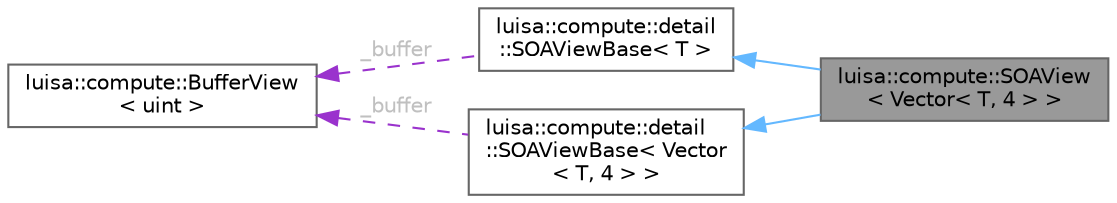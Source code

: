 digraph "luisa::compute::SOAView&lt; Vector&lt; T, 4 &gt; &gt;"
{
 // LATEX_PDF_SIZE
  bgcolor="transparent";
  edge [fontname=Helvetica,fontsize=10,labelfontname=Helvetica,labelfontsize=10];
  node [fontname=Helvetica,fontsize=10,shape=box,height=0.2,width=0.4];
  rankdir="LR";
  Node1 [id="Node000001",label="luisa::compute::SOAView\l\< Vector\< T, 4 \> \>",height=0.2,width=0.4,color="gray40", fillcolor="grey60", style="filled", fontcolor="black",tooltip=" "];
  Node2 -> Node1 [id="edge5_Node000001_Node000002",dir="back",color="steelblue1",style="solid",tooltip=" "];
  Node2 [id="Node000002",label="luisa::compute::detail\l::SOAViewBase\< T \>",height=0.2,width=0.4,color="gray40", fillcolor="white", style="filled",URL="$classluisa_1_1compute_1_1detail_1_1_s_o_a_view_base.html",tooltip=" "];
  Node3 -> Node2 [id="edge6_Node000002_Node000003",dir="back",color="darkorchid3",style="dashed",tooltip=" ",label=" _buffer",fontcolor="grey" ];
  Node3 [id="Node000003",label="luisa::compute::BufferView\l\< uint \>",height=0.2,width=0.4,color="gray40", fillcolor="white", style="filled",URL="$classluisa_1_1compute_1_1_buffer_view.html",tooltip=" "];
  Node4 -> Node1 [id="edge7_Node000001_Node000004",dir="back",color="steelblue1",style="solid",tooltip=" "];
  Node4 [id="Node000004",label="luisa::compute::detail\l::SOAViewBase\< Vector\l\< T, 4 \> \>",height=0.2,width=0.4,color="gray40", fillcolor="white", style="filled",URL="$classluisa_1_1compute_1_1detail_1_1_s_o_a_view_base.html",tooltip=" "];
  Node3 -> Node4 [id="edge8_Node000004_Node000003",dir="back",color="darkorchid3",style="dashed",tooltip=" ",label=" _buffer",fontcolor="grey" ];
}
